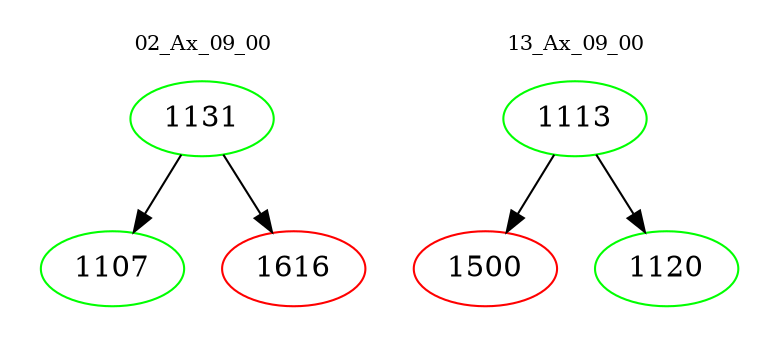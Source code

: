 digraph{
subgraph cluster_0 {
color = white
label = "02_Ax_09_00";
fontsize=10;
T0_1131 [label="1131", color="green"]
T0_1131 -> T0_1107 [color="black"]
T0_1107 [label="1107", color="green"]
T0_1131 -> T0_1616 [color="black"]
T0_1616 [label="1616", color="red"]
}
subgraph cluster_1 {
color = white
label = "13_Ax_09_00";
fontsize=10;
T1_1113 [label="1113", color="green"]
T1_1113 -> T1_1500 [color="black"]
T1_1500 [label="1500", color="red"]
T1_1113 -> T1_1120 [color="black"]
T1_1120 [label="1120", color="green"]
}
}
